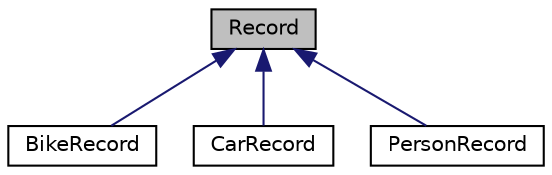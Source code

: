 digraph "Record"
{
  edge [fontname="Helvetica",fontsize="10",labelfontname="Helvetica",labelfontsize="10"];
  node [fontname="Helvetica",fontsize="10",shape=record];
  Node1 [label="Record",height=0.2,width=0.4,color="black", fillcolor="grey75", style="filled", fontcolor="black"];
  Node1 -> Node2 [dir="back",color="midnightblue",fontsize="10",style="solid",fontname="Helvetica"];
  Node2 [label="BikeRecord",height=0.2,width=0.4,color="black", fillcolor="white", style="filled",URL="$classBikeRecord.html"];
  Node1 -> Node3 [dir="back",color="midnightblue",fontsize="10",style="solid",fontname="Helvetica"];
  Node3 [label="CarRecord",height=0.2,width=0.4,color="black", fillcolor="white", style="filled",URL="$classCarRecord.html"];
  Node1 -> Node4 [dir="back",color="midnightblue",fontsize="10",style="solid",fontname="Helvetica"];
  Node4 [label="PersonRecord",height=0.2,width=0.4,color="black", fillcolor="white", style="filled",URL="$classPersonRecord.html"];
}
